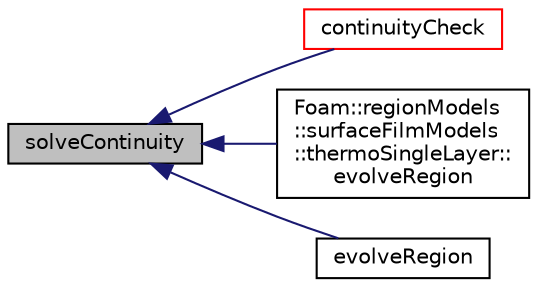 digraph "solveContinuity"
{
  bgcolor="transparent";
  edge [fontname="Helvetica",fontsize="10",labelfontname="Helvetica",labelfontsize="10"];
  node [fontname="Helvetica",fontsize="10",shape=record];
  rankdir="LR";
  Node1 [label="solveContinuity",height=0.2,width=0.4,color="black", fillcolor="grey75", style="filled", fontcolor="black"];
  Node1 -> Node2 [dir="back",color="midnightblue",fontsize="10",style="solid",fontname="Helvetica"];
  Node2 [label="continuityCheck",height=0.2,width=0.4,color="red",URL="$a01266.html#a14bd3e6eaad50b584cfdb55cb6ab073e",tooltip="Continuity check. "];
  Node1 -> Node3 [dir="back",color="midnightblue",fontsize="10",style="solid",fontname="Helvetica"];
  Node3 [label="Foam::regionModels\l::surfaceFilmModels\l::thermoSingleLayer::\levolveRegion",height=0.2,width=0.4,color="black",URL="$a02691.html#afde8f52457f90e83a4eaf49755c19ec9",tooltip="Evolve the film equations. "];
  Node1 -> Node4 [dir="back",color="midnightblue",fontsize="10",style="solid",fontname="Helvetica"];
  Node4 [label="evolveRegion",height=0.2,width=0.4,color="black",URL="$a01266.html#afde8f52457f90e83a4eaf49755c19ec9",tooltip="Evolve the film equations. "];
}

